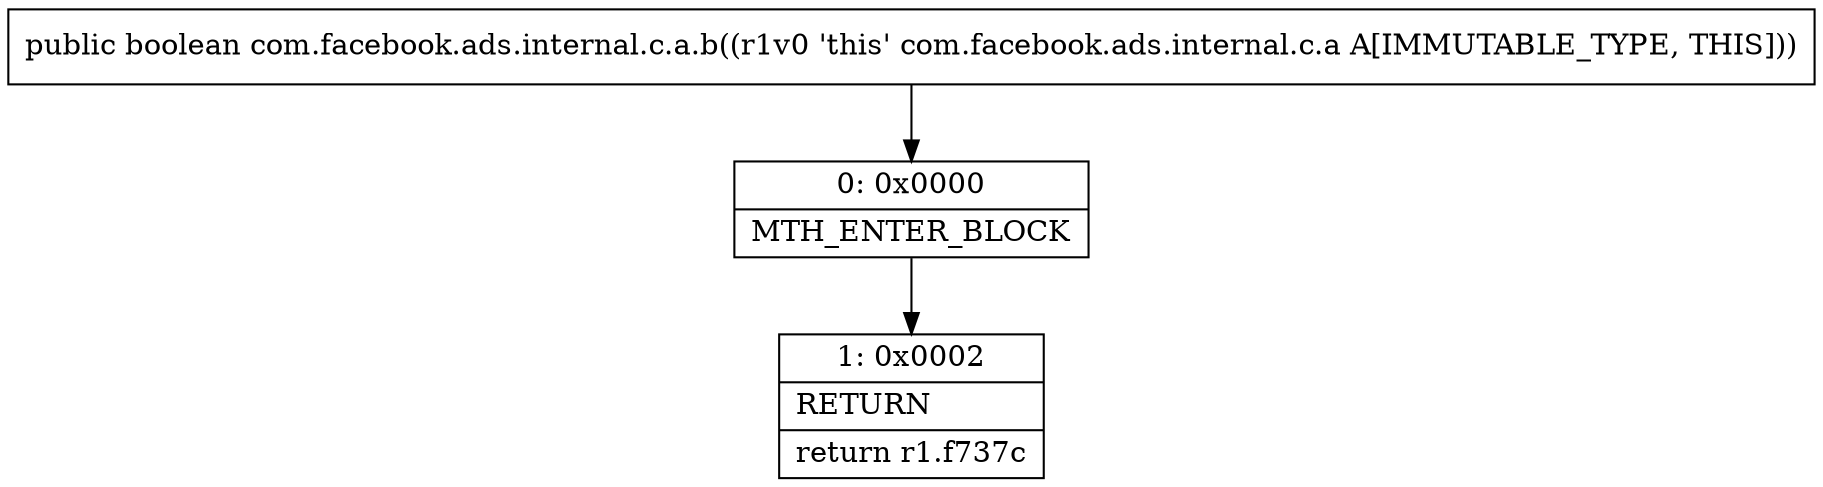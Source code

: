 digraph "CFG forcom.facebook.ads.internal.c.a.b()Z" {
Node_0 [shape=record,label="{0\:\ 0x0000|MTH_ENTER_BLOCK\l}"];
Node_1 [shape=record,label="{1\:\ 0x0002|RETURN\l|return r1.f737c\l}"];
MethodNode[shape=record,label="{public boolean com.facebook.ads.internal.c.a.b((r1v0 'this' com.facebook.ads.internal.c.a A[IMMUTABLE_TYPE, THIS])) }"];
MethodNode -> Node_0;
Node_0 -> Node_1;
}

